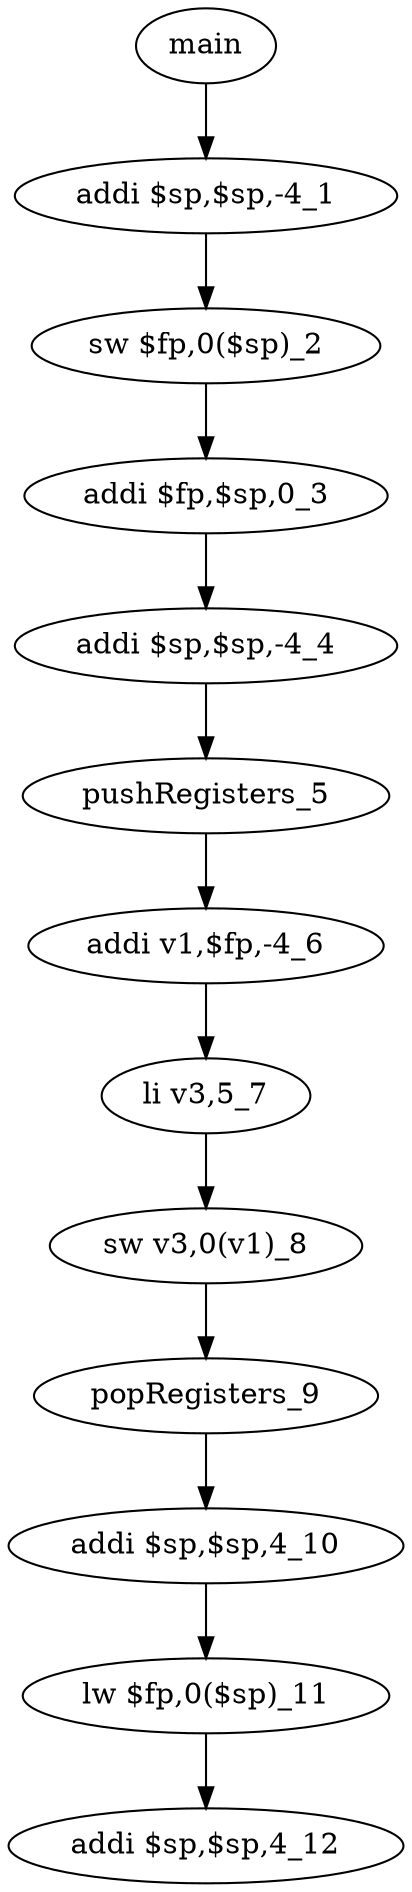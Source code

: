 digraph {
"main" -> "addi $sp,$sp,-4_1" -> "sw $fp,0($sp)_2" -> "addi $fp,$sp,0_3" -> "addi $sp,$sp,-4_4" -> "pushRegisters_5" -> "addi v1,$fp,-4_6" -> "li v3,5_7" -> "sw v3,0(v1)_8" -> "popRegisters_9" -> "addi $sp,$sp,4_10" -> "lw $fp,0($sp)_11" -> "addi $sp,$sp,4_12"
}
